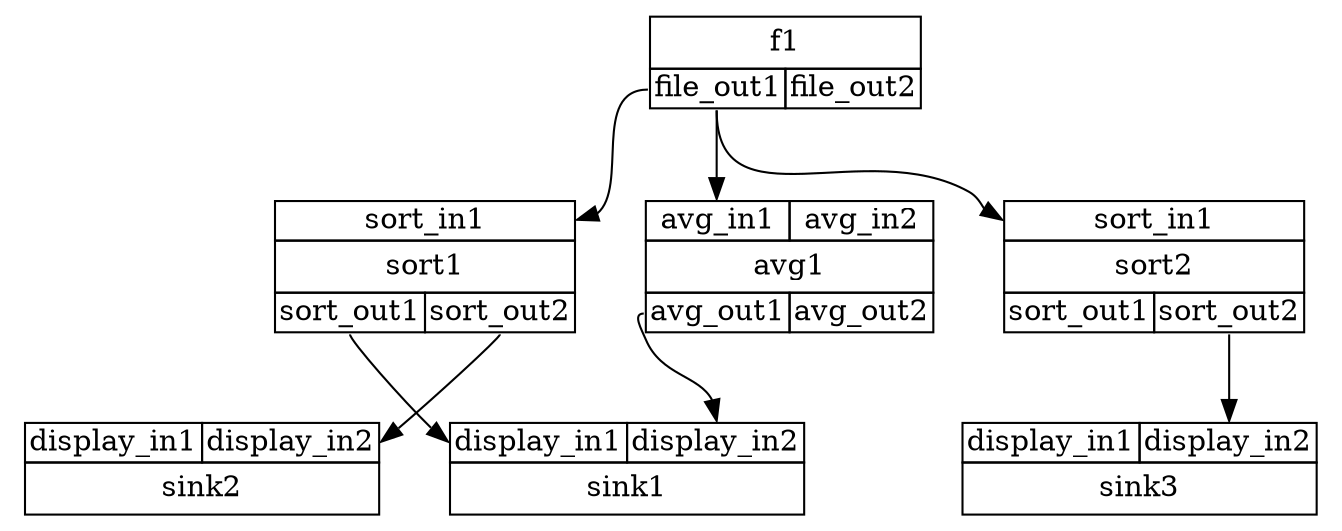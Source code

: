 digraph G {	
rankdir=TB
f1 [shape=plaintext 
label=
<<TABLE BORDER="0" CELLBORDER="0" CELLSPACING="0" CELLPADDING="0">
	<TR>
		<TD BORDER="1" CELLPADDING="4" COLOR="black">f1</TD>
	</TR>
	<TR>
		<TD BORDER="0">
			<TABLE BORDER="0" CELLBORDER="0" CELLSPACING="0" CELLPADDING="0">
				<TR>
				<TD PORT="file_out1" BORDER="1" CELLPADDING="1">file_out1</TD>
				<TD PORT="file_out2" BORDER="1" CELLPADDING="1">file_out2</TD>
				</TR>
			</TABLE>
		</TD>
	</TR>
</TABLE>>];
rankdir=TB
avg1 [shape=plaintext 
label=
<<TABLE BORDER="0" CELLBORDER="0" CELLSPACING="0" CELLPADDING="0">
	<TR>
		<TD BORDER="0">
			<TABLE BORDER="0" CELLBORDER="0" CELLSPACING="0" CELLPADDING="0">
				<TR>
				<TD PORT="avg_in1" BORDER="1" CELLPADDING="1">avg_in1</TD>
				<TD PORT="avg_in2" BORDER="1" CELLPADDING="1">avg_in2</TD>
				</TR>
			</TABLE>
		</TD>
	</TR>
	<TR>
		<TD BORDER="1" CELLPADDING="4" COLOR="black">avg1</TD>
	</TR>
	<TR>
		<TD BORDER="0">
			<TABLE BORDER="0" CELLBORDER="0" CELLSPACING="0" CELLPADDING="0">
				<TR>
				<TD PORT="avg_out1" BORDER="1" CELLPADDING="1">avg_out1</TD>
				<TD PORT="avg_out2" BORDER="1" CELLPADDING="1">avg_out2</TD>
				</TR>
			</TABLE>
		</TD>
	</TR>
</TABLE>>];
rankdir=TB
sort1 [shape=plaintext 
label=
<<TABLE BORDER="0" CELLBORDER="0" CELLSPACING="0" CELLPADDING="0">
	<TR>
		<TD BORDER="0">
			<TABLE BORDER="0" CELLBORDER="0" CELLSPACING="0" CELLPADDING="0">
				<TR>
				<TD PORT="sort_in1" BORDER="1" CELLPADDING="1">sort_in1</TD>
				</TR>
			</TABLE>
		</TD>
	</TR>
	<TR>
		<TD BORDER="1" CELLPADDING="4" COLOR="black">sort1</TD>
	</TR>
	<TR>
		<TD BORDER="0">
			<TABLE BORDER="0" CELLBORDER="0" CELLSPACING="0" CELLPADDING="0">
				<TR>
				<TD PORT="sort_out1" BORDER="1" CELLPADDING="1">sort_out1</TD>
				<TD PORT="sort_out2" BORDER="1" CELLPADDING="1">sort_out2</TD>
				</TR>
			</TABLE>
		</TD>
	</TR>
</TABLE>>];
rankdir=TB
sort2 [shape=plaintext 
label=
<<TABLE BORDER="0" CELLBORDER="0" CELLSPACING="0" CELLPADDING="0">
	<TR>
		<TD BORDER="0">
			<TABLE BORDER="0" CELLBORDER="0" CELLSPACING="0" CELLPADDING="0">
				<TR>
				<TD PORT="sort_in1" BORDER="1" CELLPADDING="1">sort_in1</TD>
				</TR>
			</TABLE>
		</TD>
	</TR>
	<TR>
		<TD BORDER="1" CELLPADDING="4" COLOR="black">sort2</TD>
	</TR>
	<TR>
		<TD BORDER="0">
			<TABLE BORDER="0" CELLBORDER="0" CELLSPACING="0" CELLPADDING="0">
				<TR>
				<TD PORT="sort_out1" BORDER="1" CELLPADDING="1">sort_out1</TD>
				<TD PORT="sort_out2" BORDER="1" CELLPADDING="1">sort_out2</TD>
				</TR>
			</TABLE>
		</TD>
	</TR>
</TABLE>>];
rankdir=TB
sink1 [shape=plaintext 
label=
<<TABLE BORDER="0" CELLBORDER="0" CELLSPACING="0" CELLPADDING="0">
	<TR>
		<TD BORDER="0">
			<TABLE BORDER="0" CELLBORDER="0" CELLSPACING="0" CELLPADDING="0">
				<TR>
				<TD PORT="display_in1" BORDER="1" CELLPADDING="1">display_in1</TD>
				<TD PORT="display_in2" BORDER="1" CELLPADDING="1">display_in2</TD>
				</TR>
			</TABLE>
		</TD>
	</TR>
	<TR>
		<TD BORDER="1" CELLPADDING="4" COLOR="black">sink1</TD>
	</TR>
</TABLE>>];
rankdir=TB
sink2 [shape=plaintext 
label=
<<TABLE BORDER="0" CELLBORDER="0" CELLSPACING="0" CELLPADDING="0">
	<TR>
		<TD BORDER="0">
			<TABLE BORDER="0" CELLBORDER="0" CELLSPACING="0" CELLPADDING="0">
				<TR>
				<TD PORT="display_in1" BORDER="1" CELLPADDING="1">display_in1</TD>
				<TD PORT="display_in2" BORDER="1" CELLPADDING="1">display_in2</TD>
				</TR>
			</TABLE>
		</TD>
	</TR>
	<TR>
		<TD BORDER="1" CELLPADDING="4" COLOR="black">sink2</TD>
	</TR>
</TABLE>>];
rankdir=TB
sink3 [shape=plaintext 
label=
<<TABLE BORDER="0" CELLBORDER="0" CELLSPACING="0" CELLPADDING="0">
	<TR>
		<TD BORDER="0">
			<TABLE BORDER="0" CELLBORDER="0" CELLSPACING="0" CELLPADDING="0">
				<TR>
				<TD PORT="display_in1" BORDER="1" CELLPADDING="1">display_in1</TD>
				<TD PORT="display_in2" BORDER="1" CELLPADDING="1">display_in2</TD>
				</TR>
			</TABLE>
		</TD>
	</TR>
	<TR>
		<TD BORDER="1" CELLPADDING="4" COLOR="black">sink3</TD>
	</TR>
</TABLE>>];
f1:file_out1 -> avg1:avg_in1 [style="", arrowhead="normal", color=black, headlabel=<>, fontsize=10, labelangle=45, labeldistance=2.0, labelfontcolor=black];
f1:file_out1 -> sort1:sort_in1 [style="", arrowhead="normal", color=black, headlabel=<>, fontsize=10, labelangle=45, labeldistance=2.0, labelfontcolor=black];
f1:file_out1 -> sort2:sort_in1 [style="", arrowhead="normal", color=black, headlabel=<>, fontsize=10, labelangle=45, labeldistance=2.0, labelfontcolor=black];
avg1:avg_out1 -> sink1:display_in2 [style="", arrowhead="normal", color=black, headlabel=<>, fontsize=10, labelangle=45, labeldistance=2.0, labelfontcolor=black];
sort1:sort_out1 -> sink1:display_in1 [style="", arrowhead="normal", color=black, headlabel=<>, fontsize=10, labelangle=45, labeldistance=2.0, labelfontcolor=black];
sort1:sort_out2 -> sink2:display_in2 [style="", arrowhead="normal", color=black, headlabel=<>, fontsize=10, labelangle=45, labeldistance=2.0, labelfontcolor=black];
sort2:sort_out2 -> sink3:display_in2 [style="", arrowhead="normal", color=black, headlabel=<>, fontsize=10, labelangle=45, labeldistance=2.0, labelfontcolor=black];
}
